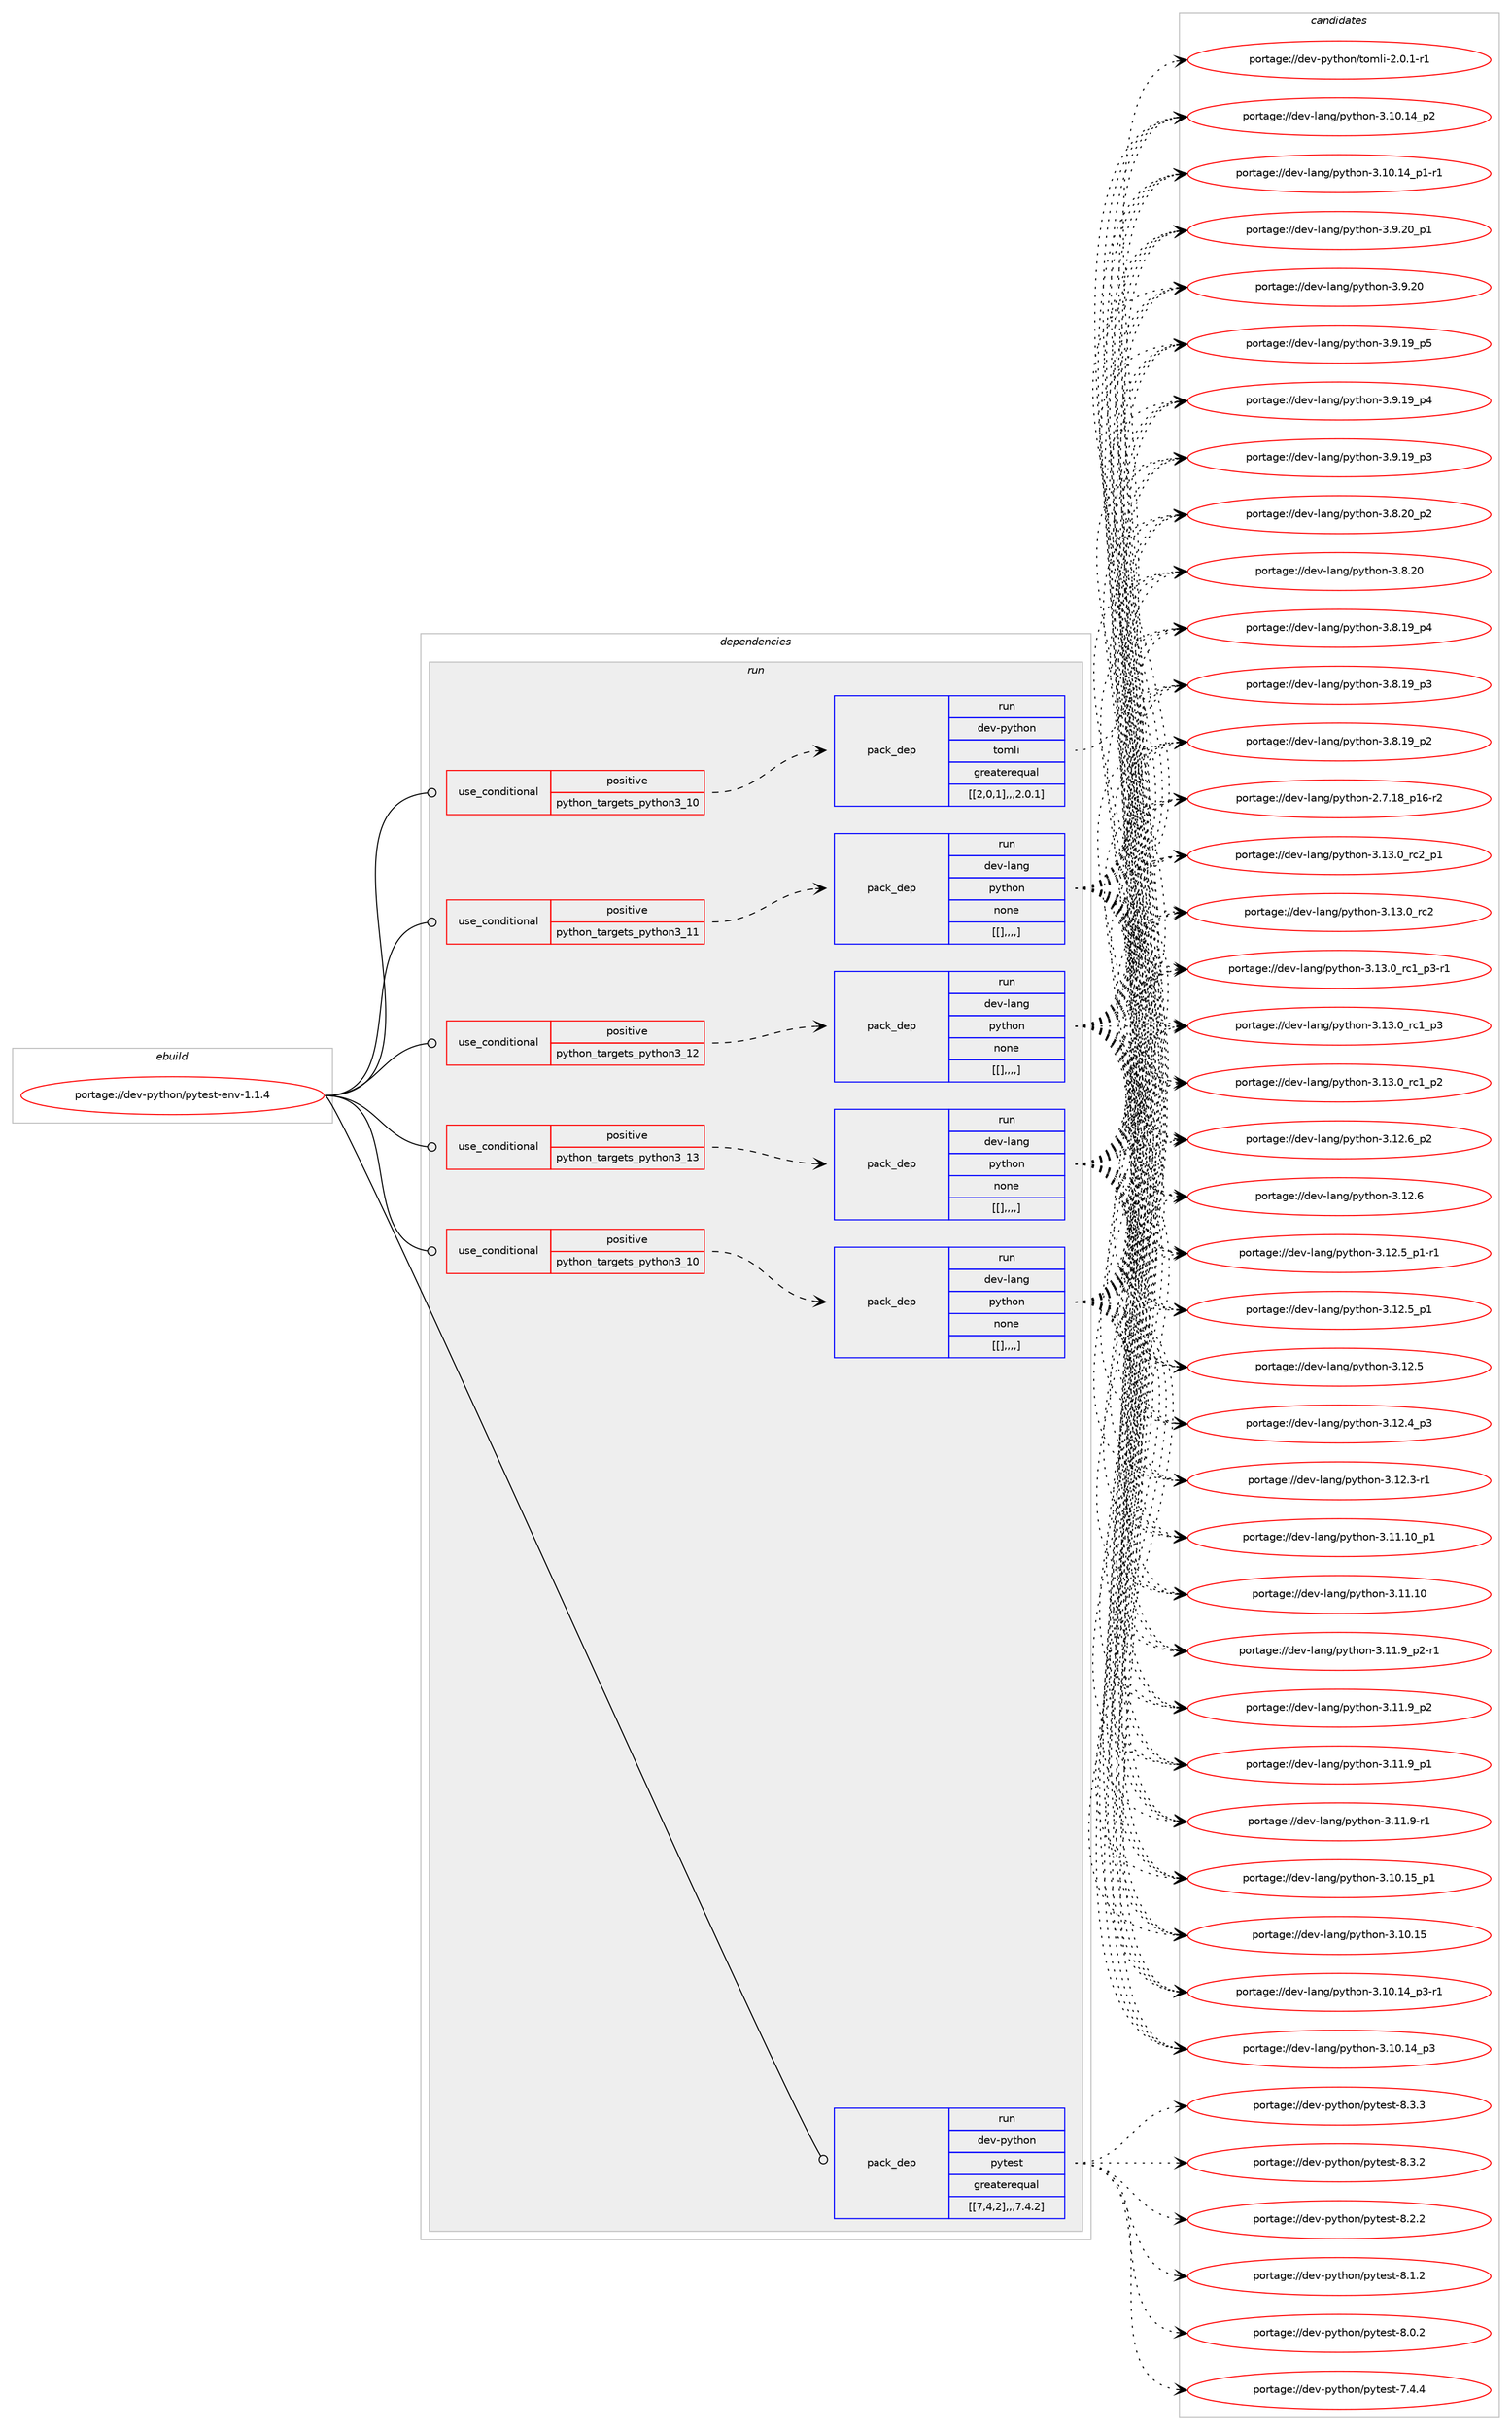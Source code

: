 digraph prolog {

# *************
# Graph options
# *************

newrank=true;
concentrate=true;
compound=true;
graph [rankdir=LR,fontname=Helvetica,fontsize=10,ranksep=1.5];#, ranksep=2.5, nodesep=0.2];
edge  [arrowhead=vee];
node  [fontname=Helvetica,fontsize=10];

# **********
# The ebuild
# **********

subgraph cluster_leftcol {
color=gray;
label=<<i>ebuild</i>>;
id [label="portage://dev-python/pytest-env-1.1.4", color=red, width=4, href="../dev-python/pytest-env-1.1.4.svg"];
}

# ****************
# The dependencies
# ****************

subgraph cluster_midcol {
color=gray;
label=<<i>dependencies</i>>;
subgraph cluster_compile {
fillcolor="#eeeeee";
style=filled;
label=<<i>compile</i>>;
}
subgraph cluster_compileandrun {
fillcolor="#eeeeee";
style=filled;
label=<<i>compile and run</i>>;
}
subgraph cluster_run {
fillcolor="#eeeeee";
style=filled;
label=<<i>run</i>>;
subgraph cond39513 {
dependency162032 [label=<<TABLE BORDER="0" CELLBORDER="1" CELLSPACING="0" CELLPADDING="4"><TR><TD ROWSPAN="3" CELLPADDING="10">use_conditional</TD></TR><TR><TD>positive</TD></TR><TR><TD>python_targets_python3_10</TD></TR></TABLE>>, shape=none, color=red];
subgraph pack121266 {
dependency162033 [label=<<TABLE BORDER="0" CELLBORDER="1" CELLSPACING="0" CELLPADDING="4" WIDTH="220"><TR><TD ROWSPAN="6" CELLPADDING="30">pack_dep</TD></TR><TR><TD WIDTH="110">run</TD></TR><TR><TD>dev-lang</TD></TR><TR><TD>python</TD></TR><TR><TD>none</TD></TR><TR><TD>[[],,,,]</TD></TR></TABLE>>, shape=none, color=blue];
}
dependency162032:e -> dependency162033:w [weight=20,style="dashed",arrowhead="vee"];
}
id:e -> dependency162032:w [weight=20,style="solid",arrowhead="odot"];
subgraph cond39514 {
dependency162034 [label=<<TABLE BORDER="0" CELLBORDER="1" CELLSPACING="0" CELLPADDING="4"><TR><TD ROWSPAN="3" CELLPADDING="10">use_conditional</TD></TR><TR><TD>positive</TD></TR><TR><TD>python_targets_python3_10</TD></TR></TABLE>>, shape=none, color=red];
subgraph pack121267 {
dependency162035 [label=<<TABLE BORDER="0" CELLBORDER="1" CELLSPACING="0" CELLPADDING="4" WIDTH="220"><TR><TD ROWSPAN="6" CELLPADDING="30">pack_dep</TD></TR><TR><TD WIDTH="110">run</TD></TR><TR><TD>dev-python</TD></TR><TR><TD>tomli</TD></TR><TR><TD>greaterequal</TD></TR><TR><TD>[[2,0,1],,,2.0.1]</TD></TR></TABLE>>, shape=none, color=blue];
}
dependency162034:e -> dependency162035:w [weight=20,style="dashed",arrowhead="vee"];
}
id:e -> dependency162034:w [weight=20,style="solid",arrowhead="odot"];
subgraph cond39515 {
dependency162036 [label=<<TABLE BORDER="0" CELLBORDER="1" CELLSPACING="0" CELLPADDING="4"><TR><TD ROWSPAN="3" CELLPADDING="10">use_conditional</TD></TR><TR><TD>positive</TD></TR><TR><TD>python_targets_python3_11</TD></TR></TABLE>>, shape=none, color=red];
subgraph pack121268 {
dependency162037 [label=<<TABLE BORDER="0" CELLBORDER="1" CELLSPACING="0" CELLPADDING="4" WIDTH="220"><TR><TD ROWSPAN="6" CELLPADDING="30">pack_dep</TD></TR><TR><TD WIDTH="110">run</TD></TR><TR><TD>dev-lang</TD></TR><TR><TD>python</TD></TR><TR><TD>none</TD></TR><TR><TD>[[],,,,]</TD></TR></TABLE>>, shape=none, color=blue];
}
dependency162036:e -> dependency162037:w [weight=20,style="dashed",arrowhead="vee"];
}
id:e -> dependency162036:w [weight=20,style="solid",arrowhead="odot"];
subgraph cond39516 {
dependency162038 [label=<<TABLE BORDER="0" CELLBORDER="1" CELLSPACING="0" CELLPADDING="4"><TR><TD ROWSPAN="3" CELLPADDING="10">use_conditional</TD></TR><TR><TD>positive</TD></TR><TR><TD>python_targets_python3_12</TD></TR></TABLE>>, shape=none, color=red];
subgraph pack121269 {
dependency162039 [label=<<TABLE BORDER="0" CELLBORDER="1" CELLSPACING="0" CELLPADDING="4" WIDTH="220"><TR><TD ROWSPAN="6" CELLPADDING="30">pack_dep</TD></TR><TR><TD WIDTH="110">run</TD></TR><TR><TD>dev-lang</TD></TR><TR><TD>python</TD></TR><TR><TD>none</TD></TR><TR><TD>[[],,,,]</TD></TR></TABLE>>, shape=none, color=blue];
}
dependency162038:e -> dependency162039:w [weight=20,style="dashed",arrowhead="vee"];
}
id:e -> dependency162038:w [weight=20,style="solid",arrowhead="odot"];
subgraph cond39517 {
dependency162040 [label=<<TABLE BORDER="0" CELLBORDER="1" CELLSPACING="0" CELLPADDING="4"><TR><TD ROWSPAN="3" CELLPADDING="10">use_conditional</TD></TR><TR><TD>positive</TD></TR><TR><TD>python_targets_python3_13</TD></TR></TABLE>>, shape=none, color=red];
subgraph pack121270 {
dependency162041 [label=<<TABLE BORDER="0" CELLBORDER="1" CELLSPACING="0" CELLPADDING="4" WIDTH="220"><TR><TD ROWSPAN="6" CELLPADDING="30">pack_dep</TD></TR><TR><TD WIDTH="110">run</TD></TR><TR><TD>dev-lang</TD></TR><TR><TD>python</TD></TR><TR><TD>none</TD></TR><TR><TD>[[],,,,]</TD></TR></TABLE>>, shape=none, color=blue];
}
dependency162040:e -> dependency162041:w [weight=20,style="dashed",arrowhead="vee"];
}
id:e -> dependency162040:w [weight=20,style="solid",arrowhead="odot"];
subgraph pack121271 {
dependency162042 [label=<<TABLE BORDER="0" CELLBORDER="1" CELLSPACING="0" CELLPADDING="4" WIDTH="220"><TR><TD ROWSPAN="6" CELLPADDING="30">pack_dep</TD></TR><TR><TD WIDTH="110">run</TD></TR><TR><TD>dev-python</TD></TR><TR><TD>pytest</TD></TR><TR><TD>greaterequal</TD></TR><TR><TD>[[7,4,2],,,7.4.2]</TD></TR></TABLE>>, shape=none, color=blue];
}
id:e -> dependency162042:w [weight=20,style="solid",arrowhead="odot"];
}
}

# **************
# The candidates
# **************

subgraph cluster_choices {
rank=same;
color=gray;
label=<<i>candidates</i>>;

subgraph choice121266 {
color=black;
nodesep=1;
choice100101118451089711010347112121116104111110455146495146489511499509511249 [label="portage://dev-lang/python-3.13.0_rc2_p1", color=red, width=4,href="../dev-lang/python-3.13.0_rc2_p1.svg"];
choice10010111845108971101034711212111610411111045514649514648951149950 [label="portage://dev-lang/python-3.13.0_rc2", color=red, width=4,href="../dev-lang/python-3.13.0_rc2.svg"];
choice1001011184510897110103471121211161041111104551464951464895114994995112514511449 [label="portage://dev-lang/python-3.13.0_rc1_p3-r1", color=red, width=4,href="../dev-lang/python-3.13.0_rc1_p3-r1.svg"];
choice100101118451089711010347112121116104111110455146495146489511499499511251 [label="portage://dev-lang/python-3.13.0_rc1_p3", color=red, width=4,href="../dev-lang/python-3.13.0_rc1_p3.svg"];
choice100101118451089711010347112121116104111110455146495146489511499499511250 [label="portage://dev-lang/python-3.13.0_rc1_p2", color=red, width=4,href="../dev-lang/python-3.13.0_rc1_p2.svg"];
choice100101118451089711010347112121116104111110455146495046549511250 [label="portage://dev-lang/python-3.12.6_p2", color=red, width=4,href="../dev-lang/python-3.12.6_p2.svg"];
choice10010111845108971101034711212111610411111045514649504654 [label="portage://dev-lang/python-3.12.6", color=red, width=4,href="../dev-lang/python-3.12.6.svg"];
choice1001011184510897110103471121211161041111104551464950465395112494511449 [label="portage://dev-lang/python-3.12.5_p1-r1", color=red, width=4,href="../dev-lang/python-3.12.5_p1-r1.svg"];
choice100101118451089711010347112121116104111110455146495046539511249 [label="portage://dev-lang/python-3.12.5_p1", color=red, width=4,href="../dev-lang/python-3.12.5_p1.svg"];
choice10010111845108971101034711212111610411111045514649504653 [label="portage://dev-lang/python-3.12.5", color=red, width=4,href="../dev-lang/python-3.12.5.svg"];
choice100101118451089711010347112121116104111110455146495046529511251 [label="portage://dev-lang/python-3.12.4_p3", color=red, width=4,href="../dev-lang/python-3.12.4_p3.svg"];
choice100101118451089711010347112121116104111110455146495046514511449 [label="portage://dev-lang/python-3.12.3-r1", color=red, width=4,href="../dev-lang/python-3.12.3-r1.svg"];
choice10010111845108971101034711212111610411111045514649494649489511249 [label="portage://dev-lang/python-3.11.10_p1", color=red, width=4,href="../dev-lang/python-3.11.10_p1.svg"];
choice1001011184510897110103471121211161041111104551464949464948 [label="portage://dev-lang/python-3.11.10", color=red, width=4,href="../dev-lang/python-3.11.10.svg"];
choice1001011184510897110103471121211161041111104551464949465795112504511449 [label="portage://dev-lang/python-3.11.9_p2-r1", color=red, width=4,href="../dev-lang/python-3.11.9_p2-r1.svg"];
choice100101118451089711010347112121116104111110455146494946579511250 [label="portage://dev-lang/python-3.11.9_p2", color=red, width=4,href="../dev-lang/python-3.11.9_p2.svg"];
choice100101118451089711010347112121116104111110455146494946579511249 [label="portage://dev-lang/python-3.11.9_p1", color=red, width=4,href="../dev-lang/python-3.11.9_p1.svg"];
choice100101118451089711010347112121116104111110455146494946574511449 [label="portage://dev-lang/python-3.11.9-r1", color=red, width=4,href="../dev-lang/python-3.11.9-r1.svg"];
choice10010111845108971101034711212111610411111045514649484649539511249 [label="portage://dev-lang/python-3.10.15_p1", color=red, width=4,href="../dev-lang/python-3.10.15_p1.svg"];
choice1001011184510897110103471121211161041111104551464948464953 [label="portage://dev-lang/python-3.10.15", color=red, width=4,href="../dev-lang/python-3.10.15.svg"];
choice100101118451089711010347112121116104111110455146494846495295112514511449 [label="portage://dev-lang/python-3.10.14_p3-r1", color=red, width=4,href="../dev-lang/python-3.10.14_p3-r1.svg"];
choice10010111845108971101034711212111610411111045514649484649529511251 [label="portage://dev-lang/python-3.10.14_p3", color=red, width=4,href="../dev-lang/python-3.10.14_p3.svg"];
choice10010111845108971101034711212111610411111045514649484649529511250 [label="portage://dev-lang/python-3.10.14_p2", color=red, width=4,href="../dev-lang/python-3.10.14_p2.svg"];
choice100101118451089711010347112121116104111110455146494846495295112494511449 [label="portage://dev-lang/python-3.10.14_p1-r1", color=red, width=4,href="../dev-lang/python-3.10.14_p1-r1.svg"];
choice100101118451089711010347112121116104111110455146574650489511249 [label="portage://dev-lang/python-3.9.20_p1", color=red, width=4,href="../dev-lang/python-3.9.20_p1.svg"];
choice10010111845108971101034711212111610411111045514657465048 [label="portage://dev-lang/python-3.9.20", color=red, width=4,href="../dev-lang/python-3.9.20.svg"];
choice100101118451089711010347112121116104111110455146574649579511253 [label="portage://dev-lang/python-3.9.19_p5", color=red, width=4,href="../dev-lang/python-3.9.19_p5.svg"];
choice100101118451089711010347112121116104111110455146574649579511252 [label="portage://dev-lang/python-3.9.19_p4", color=red, width=4,href="../dev-lang/python-3.9.19_p4.svg"];
choice100101118451089711010347112121116104111110455146574649579511251 [label="portage://dev-lang/python-3.9.19_p3", color=red, width=4,href="../dev-lang/python-3.9.19_p3.svg"];
choice100101118451089711010347112121116104111110455146564650489511250 [label="portage://dev-lang/python-3.8.20_p2", color=red, width=4,href="../dev-lang/python-3.8.20_p2.svg"];
choice10010111845108971101034711212111610411111045514656465048 [label="portage://dev-lang/python-3.8.20", color=red, width=4,href="../dev-lang/python-3.8.20.svg"];
choice100101118451089711010347112121116104111110455146564649579511252 [label="portage://dev-lang/python-3.8.19_p4", color=red, width=4,href="../dev-lang/python-3.8.19_p4.svg"];
choice100101118451089711010347112121116104111110455146564649579511251 [label="portage://dev-lang/python-3.8.19_p3", color=red, width=4,href="../dev-lang/python-3.8.19_p3.svg"];
choice100101118451089711010347112121116104111110455146564649579511250 [label="portage://dev-lang/python-3.8.19_p2", color=red, width=4,href="../dev-lang/python-3.8.19_p2.svg"];
choice100101118451089711010347112121116104111110455046554649569511249544511450 [label="portage://dev-lang/python-2.7.18_p16-r2", color=red, width=4,href="../dev-lang/python-2.7.18_p16-r2.svg"];
dependency162033:e -> choice100101118451089711010347112121116104111110455146495146489511499509511249:w [style=dotted,weight="100"];
dependency162033:e -> choice10010111845108971101034711212111610411111045514649514648951149950:w [style=dotted,weight="100"];
dependency162033:e -> choice1001011184510897110103471121211161041111104551464951464895114994995112514511449:w [style=dotted,weight="100"];
dependency162033:e -> choice100101118451089711010347112121116104111110455146495146489511499499511251:w [style=dotted,weight="100"];
dependency162033:e -> choice100101118451089711010347112121116104111110455146495146489511499499511250:w [style=dotted,weight="100"];
dependency162033:e -> choice100101118451089711010347112121116104111110455146495046549511250:w [style=dotted,weight="100"];
dependency162033:e -> choice10010111845108971101034711212111610411111045514649504654:w [style=dotted,weight="100"];
dependency162033:e -> choice1001011184510897110103471121211161041111104551464950465395112494511449:w [style=dotted,weight="100"];
dependency162033:e -> choice100101118451089711010347112121116104111110455146495046539511249:w [style=dotted,weight="100"];
dependency162033:e -> choice10010111845108971101034711212111610411111045514649504653:w [style=dotted,weight="100"];
dependency162033:e -> choice100101118451089711010347112121116104111110455146495046529511251:w [style=dotted,weight="100"];
dependency162033:e -> choice100101118451089711010347112121116104111110455146495046514511449:w [style=dotted,weight="100"];
dependency162033:e -> choice10010111845108971101034711212111610411111045514649494649489511249:w [style=dotted,weight="100"];
dependency162033:e -> choice1001011184510897110103471121211161041111104551464949464948:w [style=dotted,weight="100"];
dependency162033:e -> choice1001011184510897110103471121211161041111104551464949465795112504511449:w [style=dotted,weight="100"];
dependency162033:e -> choice100101118451089711010347112121116104111110455146494946579511250:w [style=dotted,weight="100"];
dependency162033:e -> choice100101118451089711010347112121116104111110455146494946579511249:w [style=dotted,weight="100"];
dependency162033:e -> choice100101118451089711010347112121116104111110455146494946574511449:w [style=dotted,weight="100"];
dependency162033:e -> choice10010111845108971101034711212111610411111045514649484649539511249:w [style=dotted,weight="100"];
dependency162033:e -> choice1001011184510897110103471121211161041111104551464948464953:w [style=dotted,weight="100"];
dependency162033:e -> choice100101118451089711010347112121116104111110455146494846495295112514511449:w [style=dotted,weight="100"];
dependency162033:e -> choice10010111845108971101034711212111610411111045514649484649529511251:w [style=dotted,weight="100"];
dependency162033:e -> choice10010111845108971101034711212111610411111045514649484649529511250:w [style=dotted,weight="100"];
dependency162033:e -> choice100101118451089711010347112121116104111110455146494846495295112494511449:w [style=dotted,weight="100"];
dependency162033:e -> choice100101118451089711010347112121116104111110455146574650489511249:w [style=dotted,weight="100"];
dependency162033:e -> choice10010111845108971101034711212111610411111045514657465048:w [style=dotted,weight="100"];
dependency162033:e -> choice100101118451089711010347112121116104111110455146574649579511253:w [style=dotted,weight="100"];
dependency162033:e -> choice100101118451089711010347112121116104111110455146574649579511252:w [style=dotted,weight="100"];
dependency162033:e -> choice100101118451089711010347112121116104111110455146574649579511251:w [style=dotted,weight="100"];
dependency162033:e -> choice100101118451089711010347112121116104111110455146564650489511250:w [style=dotted,weight="100"];
dependency162033:e -> choice10010111845108971101034711212111610411111045514656465048:w [style=dotted,weight="100"];
dependency162033:e -> choice100101118451089711010347112121116104111110455146564649579511252:w [style=dotted,weight="100"];
dependency162033:e -> choice100101118451089711010347112121116104111110455146564649579511251:w [style=dotted,weight="100"];
dependency162033:e -> choice100101118451089711010347112121116104111110455146564649579511250:w [style=dotted,weight="100"];
dependency162033:e -> choice100101118451089711010347112121116104111110455046554649569511249544511450:w [style=dotted,weight="100"];
}
subgraph choice121267 {
color=black;
nodesep=1;
choice10010111845112121116104111110471161111091081054550464846494511449 [label="portage://dev-python/tomli-2.0.1-r1", color=red, width=4,href="../dev-python/tomli-2.0.1-r1.svg"];
dependency162035:e -> choice10010111845112121116104111110471161111091081054550464846494511449:w [style=dotted,weight="100"];
}
subgraph choice121268 {
color=black;
nodesep=1;
choice100101118451089711010347112121116104111110455146495146489511499509511249 [label="portage://dev-lang/python-3.13.0_rc2_p1", color=red, width=4,href="../dev-lang/python-3.13.0_rc2_p1.svg"];
choice10010111845108971101034711212111610411111045514649514648951149950 [label="portage://dev-lang/python-3.13.0_rc2", color=red, width=4,href="../dev-lang/python-3.13.0_rc2.svg"];
choice1001011184510897110103471121211161041111104551464951464895114994995112514511449 [label="portage://dev-lang/python-3.13.0_rc1_p3-r1", color=red, width=4,href="../dev-lang/python-3.13.0_rc1_p3-r1.svg"];
choice100101118451089711010347112121116104111110455146495146489511499499511251 [label="portage://dev-lang/python-3.13.0_rc1_p3", color=red, width=4,href="../dev-lang/python-3.13.0_rc1_p3.svg"];
choice100101118451089711010347112121116104111110455146495146489511499499511250 [label="portage://dev-lang/python-3.13.0_rc1_p2", color=red, width=4,href="../dev-lang/python-3.13.0_rc1_p2.svg"];
choice100101118451089711010347112121116104111110455146495046549511250 [label="portage://dev-lang/python-3.12.6_p2", color=red, width=4,href="../dev-lang/python-3.12.6_p2.svg"];
choice10010111845108971101034711212111610411111045514649504654 [label="portage://dev-lang/python-3.12.6", color=red, width=4,href="../dev-lang/python-3.12.6.svg"];
choice1001011184510897110103471121211161041111104551464950465395112494511449 [label="portage://dev-lang/python-3.12.5_p1-r1", color=red, width=4,href="../dev-lang/python-3.12.5_p1-r1.svg"];
choice100101118451089711010347112121116104111110455146495046539511249 [label="portage://dev-lang/python-3.12.5_p1", color=red, width=4,href="../dev-lang/python-3.12.5_p1.svg"];
choice10010111845108971101034711212111610411111045514649504653 [label="portage://dev-lang/python-3.12.5", color=red, width=4,href="../dev-lang/python-3.12.5.svg"];
choice100101118451089711010347112121116104111110455146495046529511251 [label="portage://dev-lang/python-3.12.4_p3", color=red, width=4,href="../dev-lang/python-3.12.4_p3.svg"];
choice100101118451089711010347112121116104111110455146495046514511449 [label="portage://dev-lang/python-3.12.3-r1", color=red, width=4,href="../dev-lang/python-3.12.3-r1.svg"];
choice10010111845108971101034711212111610411111045514649494649489511249 [label="portage://dev-lang/python-3.11.10_p1", color=red, width=4,href="../dev-lang/python-3.11.10_p1.svg"];
choice1001011184510897110103471121211161041111104551464949464948 [label="portage://dev-lang/python-3.11.10", color=red, width=4,href="../dev-lang/python-3.11.10.svg"];
choice1001011184510897110103471121211161041111104551464949465795112504511449 [label="portage://dev-lang/python-3.11.9_p2-r1", color=red, width=4,href="../dev-lang/python-3.11.9_p2-r1.svg"];
choice100101118451089711010347112121116104111110455146494946579511250 [label="portage://dev-lang/python-3.11.9_p2", color=red, width=4,href="../dev-lang/python-3.11.9_p2.svg"];
choice100101118451089711010347112121116104111110455146494946579511249 [label="portage://dev-lang/python-3.11.9_p1", color=red, width=4,href="../dev-lang/python-3.11.9_p1.svg"];
choice100101118451089711010347112121116104111110455146494946574511449 [label="portage://dev-lang/python-3.11.9-r1", color=red, width=4,href="../dev-lang/python-3.11.9-r1.svg"];
choice10010111845108971101034711212111610411111045514649484649539511249 [label="portage://dev-lang/python-3.10.15_p1", color=red, width=4,href="../dev-lang/python-3.10.15_p1.svg"];
choice1001011184510897110103471121211161041111104551464948464953 [label="portage://dev-lang/python-3.10.15", color=red, width=4,href="../dev-lang/python-3.10.15.svg"];
choice100101118451089711010347112121116104111110455146494846495295112514511449 [label="portage://dev-lang/python-3.10.14_p3-r1", color=red, width=4,href="../dev-lang/python-3.10.14_p3-r1.svg"];
choice10010111845108971101034711212111610411111045514649484649529511251 [label="portage://dev-lang/python-3.10.14_p3", color=red, width=4,href="../dev-lang/python-3.10.14_p3.svg"];
choice10010111845108971101034711212111610411111045514649484649529511250 [label="portage://dev-lang/python-3.10.14_p2", color=red, width=4,href="../dev-lang/python-3.10.14_p2.svg"];
choice100101118451089711010347112121116104111110455146494846495295112494511449 [label="portage://dev-lang/python-3.10.14_p1-r1", color=red, width=4,href="../dev-lang/python-3.10.14_p1-r1.svg"];
choice100101118451089711010347112121116104111110455146574650489511249 [label="portage://dev-lang/python-3.9.20_p1", color=red, width=4,href="../dev-lang/python-3.9.20_p1.svg"];
choice10010111845108971101034711212111610411111045514657465048 [label="portage://dev-lang/python-3.9.20", color=red, width=4,href="../dev-lang/python-3.9.20.svg"];
choice100101118451089711010347112121116104111110455146574649579511253 [label="portage://dev-lang/python-3.9.19_p5", color=red, width=4,href="../dev-lang/python-3.9.19_p5.svg"];
choice100101118451089711010347112121116104111110455146574649579511252 [label="portage://dev-lang/python-3.9.19_p4", color=red, width=4,href="../dev-lang/python-3.9.19_p4.svg"];
choice100101118451089711010347112121116104111110455146574649579511251 [label="portage://dev-lang/python-3.9.19_p3", color=red, width=4,href="../dev-lang/python-3.9.19_p3.svg"];
choice100101118451089711010347112121116104111110455146564650489511250 [label="portage://dev-lang/python-3.8.20_p2", color=red, width=4,href="../dev-lang/python-3.8.20_p2.svg"];
choice10010111845108971101034711212111610411111045514656465048 [label="portage://dev-lang/python-3.8.20", color=red, width=4,href="../dev-lang/python-3.8.20.svg"];
choice100101118451089711010347112121116104111110455146564649579511252 [label="portage://dev-lang/python-3.8.19_p4", color=red, width=4,href="../dev-lang/python-3.8.19_p4.svg"];
choice100101118451089711010347112121116104111110455146564649579511251 [label="portage://dev-lang/python-3.8.19_p3", color=red, width=4,href="../dev-lang/python-3.8.19_p3.svg"];
choice100101118451089711010347112121116104111110455146564649579511250 [label="portage://dev-lang/python-3.8.19_p2", color=red, width=4,href="../dev-lang/python-3.8.19_p2.svg"];
choice100101118451089711010347112121116104111110455046554649569511249544511450 [label="portage://dev-lang/python-2.7.18_p16-r2", color=red, width=4,href="../dev-lang/python-2.7.18_p16-r2.svg"];
dependency162037:e -> choice100101118451089711010347112121116104111110455146495146489511499509511249:w [style=dotted,weight="100"];
dependency162037:e -> choice10010111845108971101034711212111610411111045514649514648951149950:w [style=dotted,weight="100"];
dependency162037:e -> choice1001011184510897110103471121211161041111104551464951464895114994995112514511449:w [style=dotted,weight="100"];
dependency162037:e -> choice100101118451089711010347112121116104111110455146495146489511499499511251:w [style=dotted,weight="100"];
dependency162037:e -> choice100101118451089711010347112121116104111110455146495146489511499499511250:w [style=dotted,weight="100"];
dependency162037:e -> choice100101118451089711010347112121116104111110455146495046549511250:w [style=dotted,weight="100"];
dependency162037:e -> choice10010111845108971101034711212111610411111045514649504654:w [style=dotted,weight="100"];
dependency162037:e -> choice1001011184510897110103471121211161041111104551464950465395112494511449:w [style=dotted,weight="100"];
dependency162037:e -> choice100101118451089711010347112121116104111110455146495046539511249:w [style=dotted,weight="100"];
dependency162037:e -> choice10010111845108971101034711212111610411111045514649504653:w [style=dotted,weight="100"];
dependency162037:e -> choice100101118451089711010347112121116104111110455146495046529511251:w [style=dotted,weight="100"];
dependency162037:e -> choice100101118451089711010347112121116104111110455146495046514511449:w [style=dotted,weight="100"];
dependency162037:e -> choice10010111845108971101034711212111610411111045514649494649489511249:w [style=dotted,weight="100"];
dependency162037:e -> choice1001011184510897110103471121211161041111104551464949464948:w [style=dotted,weight="100"];
dependency162037:e -> choice1001011184510897110103471121211161041111104551464949465795112504511449:w [style=dotted,weight="100"];
dependency162037:e -> choice100101118451089711010347112121116104111110455146494946579511250:w [style=dotted,weight="100"];
dependency162037:e -> choice100101118451089711010347112121116104111110455146494946579511249:w [style=dotted,weight="100"];
dependency162037:e -> choice100101118451089711010347112121116104111110455146494946574511449:w [style=dotted,weight="100"];
dependency162037:e -> choice10010111845108971101034711212111610411111045514649484649539511249:w [style=dotted,weight="100"];
dependency162037:e -> choice1001011184510897110103471121211161041111104551464948464953:w [style=dotted,weight="100"];
dependency162037:e -> choice100101118451089711010347112121116104111110455146494846495295112514511449:w [style=dotted,weight="100"];
dependency162037:e -> choice10010111845108971101034711212111610411111045514649484649529511251:w [style=dotted,weight="100"];
dependency162037:e -> choice10010111845108971101034711212111610411111045514649484649529511250:w [style=dotted,weight="100"];
dependency162037:e -> choice100101118451089711010347112121116104111110455146494846495295112494511449:w [style=dotted,weight="100"];
dependency162037:e -> choice100101118451089711010347112121116104111110455146574650489511249:w [style=dotted,weight="100"];
dependency162037:e -> choice10010111845108971101034711212111610411111045514657465048:w [style=dotted,weight="100"];
dependency162037:e -> choice100101118451089711010347112121116104111110455146574649579511253:w [style=dotted,weight="100"];
dependency162037:e -> choice100101118451089711010347112121116104111110455146574649579511252:w [style=dotted,weight="100"];
dependency162037:e -> choice100101118451089711010347112121116104111110455146574649579511251:w [style=dotted,weight="100"];
dependency162037:e -> choice100101118451089711010347112121116104111110455146564650489511250:w [style=dotted,weight="100"];
dependency162037:e -> choice10010111845108971101034711212111610411111045514656465048:w [style=dotted,weight="100"];
dependency162037:e -> choice100101118451089711010347112121116104111110455146564649579511252:w [style=dotted,weight="100"];
dependency162037:e -> choice100101118451089711010347112121116104111110455146564649579511251:w [style=dotted,weight="100"];
dependency162037:e -> choice100101118451089711010347112121116104111110455146564649579511250:w [style=dotted,weight="100"];
dependency162037:e -> choice100101118451089711010347112121116104111110455046554649569511249544511450:w [style=dotted,weight="100"];
}
subgraph choice121269 {
color=black;
nodesep=1;
choice100101118451089711010347112121116104111110455146495146489511499509511249 [label="portage://dev-lang/python-3.13.0_rc2_p1", color=red, width=4,href="../dev-lang/python-3.13.0_rc2_p1.svg"];
choice10010111845108971101034711212111610411111045514649514648951149950 [label="portage://dev-lang/python-3.13.0_rc2", color=red, width=4,href="../dev-lang/python-3.13.0_rc2.svg"];
choice1001011184510897110103471121211161041111104551464951464895114994995112514511449 [label="portage://dev-lang/python-3.13.0_rc1_p3-r1", color=red, width=4,href="../dev-lang/python-3.13.0_rc1_p3-r1.svg"];
choice100101118451089711010347112121116104111110455146495146489511499499511251 [label="portage://dev-lang/python-3.13.0_rc1_p3", color=red, width=4,href="../dev-lang/python-3.13.0_rc1_p3.svg"];
choice100101118451089711010347112121116104111110455146495146489511499499511250 [label="portage://dev-lang/python-3.13.0_rc1_p2", color=red, width=4,href="../dev-lang/python-3.13.0_rc1_p2.svg"];
choice100101118451089711010347112121116104111110455146495046549511250 [label="portage://dev-lang/python-3.12.6_p2", color=red, width=4,href="../dev-lang/python-3.12.6_p2.svg"];
choice10010111845108971101034711212111610411111045514649504654 [label="portage://dev-lang/python-3.12.6", color=red, width=4,href="../dev-lang/python-3.12.6.svg"];
choice1001011184510897110103471121211161041111104551464950465395112494511449 [label="portage://dev-lang/python-3.12.5_p1-r1", color=red, width=4,href="../dev-lang/python-3.12.5_p1-r1.svg"];
choice100101118451089711010347112121116104111110455146495046539511249 [label="portage://dev-lang/python-3.12.5_p1", color=red, width=4,href="../dev-lang/python-3.12.5_p1.svg"];
choice10010111845108971101034711212111610411111045514649504653 [label="portage://dev-lang/python-3.12.5", color=red, width=4,href="../dev-lang/python-3.12.5.svg"];
choice100101118451089711010347112121116104111110455146495046529511251 [label="portage://dev-lang/python-3.12.4_p3", color=red, width=4,href="../dev-lang/python-3.12.4_p3.svg"];
choice100101118451089711010347112121116104111110455146495046514511449 [label="portage://dev-lang/python-3.12.3-r1", color=red, width=4,href="../dev-lang/python-3.12.3-r1.svg"];
choice10010111845108971101034711212111610411111045514649494649489511249 [label="portage://dev-lang/python-3.11.10_p1", color=red, width=4,href="../dev-lang/python-3.11.10_p1.svg"];
choice1001011184510897110103471121211161041111104551464949464948 [label="portage://dev-lang/python-3.11.10", color=red, width=4,href="../dev-lang/python-3.11.10.svg"];
choice1001011184510897110103471121211161041111104551464949465795112504511449 [label="portage://dev-lang/python-3.11.9_p2-r1", color=red, width=4,href="../dev-lang/python-3.11.9_p2-r1.svg"];
choice100101118451089711010347112121116104111110455146494946579511250 [label="portage://dev-lang/python-3.11.9_p2", color=red, width=4,href="../dev-lang/python-3.11.9_p2.svg"];
choice100101118451089711010347112121116104111110455146494946579511249 [label="portage://dev-lang/python-3.11.9_p1", color=red, width=4,href="../dev-lang/python-3.11.9_p1.svg"];
choice100101118451089711010347112121116104111110455146494946574511449 [label="portage://dev-lang/python-3.11.9-r1", color=red, width=4,href="../dev-lang/python-3.11.9-r1.svg"];
choice10010111845108971101034711212111610411111045514649484649539511249 [label="portage://dev-lang/python-3.10.15_p1", color=red, width=4,href="../dev-lang/python-3.10.15_p1.svg"];
choice1001011184510897110103471121211161041111104551464948464953 [label="portage://dev-lang/python-3.10.15", color=red, width=4,href="../dev-lang/python-3.10.15.svg"];
choice100101118451089711010347112121116104111110455146494846495295112514511449 [label="portage://dev-lang/python-3.10.14_p3-r1", color=red, width=4,href="../dev-lang/python-3.10.14_p3-r1.svg"];
choice10010111845108971101034711212111610411111045514649484649529511251 [label="portage://dev-lang/python-3.10.14_p3", color=red, width=4,href="../dev-lang/python-3.10.14_p3.svg"];
choice10010111845108971101034711212111610411111045514649484649529511250 [label="portage://dev-lang/python-3.10.14_p2", color=red, width=4,href="../dev-lang/python-3.10.14_p2.svg"];
choice100101118451089711010347112121116104111110455146494846495295112494511449 [label="portage://dev-lang/python-3.10.14_p1-r1", color=red, width=4,href="../dev-lang/python-3.10.14_p1-r1.svg"];
choice100101118451089711010347112121116104111110455146574650489511249 [label="portage://dev-lang/python-3.9.20_p1", color=red, width=4,href="../dev-lang/python-3.9.20_p1.svg"];
choice10010111845108971101034711212111610411111045514657465048 [label="portage://dev-lang/python-3.9.20", color=red, width=4,href="../dev-lang/python-3.9.20.svg"];
choice100101118451089711010347112121116104111110455146574649579511253 [label="portage://dev-lang/python-3.9.19_p5", color=red, width=4,href="../dev-lang/python-3.9.19_p5.svg"];
choice100101118451089711010347112121116104111110455146574649579511252 [label="portage://dev-lang/python-3.9.19_p4", color=red, width=4,href="../dev-lang/python-3.9.19_p4.svg"];
choice100101118451089711010347112121116104111110455146574649579511251 [label="portage://dev-lang/python-3.9.19_p3", color=red, width=4,href="../dev-lang/python-3.9.19_p3.svg"];
choice100101118451089711010347112121116104111110455146564650489511250 [label="portage://dev-lang/python-3.8.20_p2", color=red, width=4,href="../dev-lang/python-3.8.20_p2.svg"];
choice10010111845108971101034711212111610411111045514656465048 [label="portage://dev-lang/python-3.8.20", color=red, width=4,href="../dev-lang/python-3.8.20.svg"];
choice100101118451089711010347112121116104111110455146564649579511252 [label="portage://dev-lang/python-3.8.19_p4", color=red, width=4,href="../dev-lang/python-3.8.19_p4.svg"];
choice100101118451089711010347112121116104111110455146564649579511251 [label="portage://dev-lang/python-3.8.19_p3", color=red, width=4,href="../dev-lang/python-3.8.19_p3.svg"];
choice100101118451089711010347112121116104111110455146564649579511250 [label="portage://dev-lang/python-3.8.19_p2", color=red, width=4,href="../dev-lang/python-3.8.19_p2.svg"];
choice100101118451089711010347112121116104111110455046554649569511249544511450 [label="portage://dev-lang/python-2.7.18_p16-r2", color=red, width=4,href="../dev-lang/python-2.7.18_p16-r2.svg"];
dependency162039:e -> choice100101118451089711010347112121116104111110455146495146489511499509511249:w [style=dotted,weight="100"];
dependency162039:e -> choice10010111845108971101034711212111610411111045514649514648951149950:w [style=dotted,weight="100"];
dependency162039:e -> choice1001011184510897110103471121211161041111104551464951464895114994995112514511449:w [style=dotted,weight="100"];
dependency162039:e -> choice100101118451089711010347112121116104111110455146495146489511499499511251:w [style=dotted,weight="100"];
dependency162039:e -> choice100101118451089711010347112121116104111110455146495146489511499499511250:w [style=dotted,weight="100"];
dependency162039:e -> choice100101118451089711010347112121116104111110455146495046549511250:w [style=dotted,weight="100"];
dependency162039:e -> choice10010111845108971101034711212111610411111045514649504654:w [style=dotted,weight="100"];
dependency162039:e -> choice1001011184510897110103471121211161041111104551464950465395112494511449:w [style=dotted,weight="100"];
dependency162039:e -> choice100101118451089711010347112121116104111110455146495046539511249:w [style=dotted,weight="100"];
dependency162039:e -> choice10010111845108971101034711212111610411111045514649504653:w [style=dotted,weight="100"];
dependency162039:e -> choice100101118451089711010347112121116104111110455146495046529511251:w [style=dotted,weight="100"];
dependency162039:e -> choice100101118451089711010347112121116104111110455146495046514511449:w [style=dotted,weight="100"];
dependency162039:e -> choice10010111845108971101034711212111610411111045514649494649489511249:w [style=dotted,weight="100"];
dependency162039:e -> choice1001011184510897110103471121211161041111104551464949464948:w [style=dotted,weight="100"];
dependency162039:e -> choice1001011184510897110103471121211161041111104551464949465795112504511449:w [style=dotted,weight="100"];
dependency162039:e -> choice100101118451089711010347112121116104111110455146494946579511250:w [style=dotted,weight="100"];
dependency162039:e -> choice100101118451089711010347112121116104111110455146494946579511249:w [style=dotted,weight="100"];
dependency162039:e -> choice100101118451089711010347112121116104111110455146494946574511449:w [style=dotted,weight="100"];
dependency162039:e -> choice10010111845108971101034711212111610411111045514649484649539511249:w [style=dotted,weight="100"];
dependency162039:e -> choice1001011184510897110103471121211161041111104551464948464953:w [style=dotted,weight="100"];
dependency162039:e -> choice100101118451089711010347112121116104111110455146494846495295112514511449:w [style=dotted,weight="100"];
dependency162039:e -> choice10010111845108971101034711212111610411111045514649484649529511251:w [style=dotted,weight="100"];
dependency162039:e -> choice10010111845108971101034711212111610411111045514649484649529511250:w [style=dotted,weight="100"];
dependency162039:e -> choice100101118451089711010347112121116104111110455146494846495295112494511449:w [style=dotted,weight="100"];
dependency162039:e -> choice100101118451089711010347112121116104111110455146574650489511249:w [style=dotted,weight="100"];
dependency162039:e -> choice10010111845108971101034711212111610411111045514657465048:w [style=dotted,weight="100"];
dependency162039:e -> choice100101118451089711010347112121116104111110455146574649579511253:w [style=dotted,weight="100"];
dependency162039:e -> choice100101118451089711010347112121116104111110455146574649579511252:w [style=dotted,weight="100"];
dependency162039:e -> choice100101118451089711010347112121116104111110455146574649579511251:w [style=dotted,weight="100"];
dependency162039:e -> choice100101118451089711010347112121116104111110455146564650489511250:w [style=dotted,weight="100"];
dependency162039:e -> choice10010111845108971101034711212111610411111045514656465048:w [style=dotted,weight="100"];
dependency162039:e -> choice100101118451089711010347112121116104111110455146564649579511252:w [style=dotted,weight="100"];
dependency162039:e -> choice100101118451089711010347112121116104111110455146564649579511251:w [style=dotted,weight="100"];
dependency162039:e -> choice100101118451089711010347112121116104111110455146564649579511250:w [style=dotted,weight="100"];
dependency162039:e -> choice100101118451089711010347112121116104111110455046554649569511249544511450:w [style=dotted,weight="100"];
}
subgraph choice121270 {
color=black;
nodesep=1;
choice100101118451089711010347112121116104111110455146495146489511499509511249 [label="portage://dev-lang/python-3.13.0_rc2_p1", color=red, width=4,href="../dev-lang/python-3.13.0_rc2_p1.svg"];
choice10010111845108971101034711212111610411111045514649514648951149950 [label="portage://dev-lang/python-3.13.0_rc2", color=red, width=4,href="../dev-lang/python-3.13.0_rc2.svg"];
choice1001011184510897110103471121211161041111104551464951464895114994995112514511449 [label="portage://dev-lang/python-3.13.0_rc1_p3-r1", color=red, width=4,href="../dev-lang/python-3.13.0_rc1_p3-r1.svg"];
choice100101118451089711010347112121116104111110455146495146489511499499511251 [label="portage://dev-lang/python-3.13.0_rc1_p3", color=red, width=4,href="../dev-lang/python-3.13.0_rc1_p3.svg"];
choice100101118451089711010347112121116104111110455146495146489511499499511250 [label="portage://dev-lang/python-3.13.0_rc1_p2", color=red, width=4,href="../dev-lang/python-3.13.0_rc1_p2.svg"];
choice100101118451089711010347112121116104111110455146495046549511250 [label="portage://dev-lang/python-3.12.6_p2", color=red, width=4,href="../dev-lang/python-3.12.6_p2.svg"];
choice10010111845108971101034711212111610411111045514649504654 [label="portage://dev-lang/python-3.12.6", color=red, width=4,href="../dev-lang/python-3.12.6.svg"];
choice1001011184510897110103471121211161041111104551464950465395112494511449 [label="portage://dev-lang/python-3.12.5_p1-r1", color=red, width=4,href="../dev-lang/python-3.12.5_p1-r1.svg"];
choice100101118451089711010347112121116104111110455146495046539511249 [label="portage://dev-lang/python-3.12.5_p1", color=red, width=4,href="../dev-lang/python-3.12.5_p1.svg"];
choice10010111845108971101034711212111610411111045514649504653 [label="portage://dev-lang/python-3.12.5", color=red, width=4,href="../dev-lang/python-3.12.5.svg"];
choice100101118451089711010347112121116104111110455146495046529511251 [label="portage://dev-lang/python-3.12.4_p3", color=red, width=4,href="../dev-lang/python-3.12.4_p3.svg"];
choice100101118451089711010347112121116104111110455146495046514511449 [label="portage://dev-lang/python-3.12.3-r1", color=red, width=4,href="../dev-lang/python-3.12.3-r1.svg"];
choice10010111845108971101034711212111610411111045514649494649489511249 [label="portage://dev-lang/python-3.11.10_p1", color=red, width=4,href="../dev-lang/python-3.11.10_p1.svg"];
choice1001011184510897110103471121211161041111104551464949464948 [label="portage://dev-lang/python-3.11.10", color=red, width=4,href="../dev-lang/python-3.11.10.svg"];
choice1001011184510897110103471121211161041111104551464949465795112504511449 [label="portage://dev-lang/python-3.11.9_p2-r1", color=red, width=4,href="../dev-lang/python-3.11.9_p2-r1.svg"];
choice100101118451089711010347112121116104111110455146494946579511250 [label="portage://dev-lang/python-3.11.9_p2", color=red, width=4,href="../dev-lang/python-3.11.9_p2.svg"];
choice100101118451089711010347112121116104111110455146494946579511249 [label="portage://dev-lang/python-3.11.9_p1", color=red, width=4,href="../dev-lang/python-3.11.9_p1.svg"];
choice100101118451089711010347112121116104111110455146494946574511449 [label="portage://dev-lang/python-3.11.9-r1", color=red, width=4,href="../dev-lang/python-3.11.9-r1.svg"];
choice10010111845108971101034711212111610411111045514649484649539511249 [label="portage://dev-lang/python-3.10.15_p1", color=red, width=4,href="../dev-lang/python-3.10.15_p1.svg"];
choice1001011184510897110103471121211161041111104551464948464953 [label="portage://dev-lang/python-3.10.15", color=red, width=4,href="../dev-lang/python-3.10.15.svg"];
choice100101118451089711010347112121116104111110455146494846495295112514511449 [label="portage://dev-lang/python-3.10.14_p3-r1", color=red, width=4,href="../dev-lang/python-3.10.14_p3-r1.svg"];
choice10010111845108971101034711212111610411111045514649484649529511251 [label="portage://dev-lang/python-3.10.14_p3", color=red, width=4,href="../dev-lang/python-3.10.14_p3.svg"];
choice10010111845108971101034711212111610411111045514649484649529511250 [label="portage://dev-lang/python-3.10.14_p2", color=red, width=4,href="../dev-lang/python-3.10.14_p2.svg"];
choice100101118451089711010347112121116104111110455146494846495295112494511449 [label="portage://dev-lang/python-3.10.14_p1-r1", color=red, width=4,href="../dev-lang/python-3.10.14_p1-r1.svg"];
choice100101118451089711010347112121116104111110455146574650489511249 [label="portage://dev-lang/python-3.9.20_p1", color=red, width=4,href="../dev-lang/python-3.9.20_p1.svg"];
choice10010111845108971101034711212111610411111045514657465048 [label="portage://dev-lang/python-3.9.20", color=red, width=4,href="../dev-lang/python-3.9.20.svg"];
choice100101118451089711010347112121116104111110455146574649579511253 [label="portage://dev-lang/python-3.9.19_p5", color=red, width=4,href="../dev-lang/python-3.9.19_p5.svg"];
choice100101118451089711010347112121116104111110455146574649579511252 [label="portage://dev-lang/python-3.9.19_p4", color=red, width=4,href="../dev-lang/python-3.9.19_p4.svg"];
choice100101118451089711010347112121116104111110455146574649579511251 [label="portage://dev-lang/python-3.9.19_p3", color=red, width=4,href="../dev-lang/python-3.9.19_p3.svg"];
choice100101118451089711010347112121116104111110455146564650489511250 [label="portage://dev-lang/python-3.8.20_p2", color=red, width=4,href="../dev-lang/python-3.8.20_p2.svg"];
choice10010111845108971101034711212111610411111045514656465048 [label="portage://dev-lang/python-3.8.20", color=red, width=4,href="../dev-lang/python-3.8.20.svg"];
choice100101118451089711010347112121116104111110455146564649579511252 [label="portage://dev-lang/python-3.8.19_p4", color=red, width=4,href="../dev-lang/python-3.8.19_p4.svg"];
choice100101118451089711010347112121116104111110455146564649579511251 [label="portage://dev-lang/python-3.8.19_p3", color=red, width=4,href="../dev-lang/python-3.8.19_p3.svg"];
choice100101118451089711010347112121116104111110455146564649579511250 [label="portage://dev-lang/python-3.8.19_p2", color=red, width=4,href="../dev-lang/python-3.8.19_p2.svg"];
choice100101118451089711010347112121116104111110455046554649569511249544511450 [label="portage://dev-lang/python-2.7.18_p16-r2", color=red, width=4,href="../dev-lang/python-2.7.18_p16-r2.svg"];
dependency162041:e -> choice100101118451089711010347112121116104111110455146495146489511499509511249:w [style=dotted,weight="100"];
dependency162041:e -> choice10010111845108971101034711212111610411111045514649514648951149950:w [style=dotted,weight="100"];
dependency162041:e -> choice1001011184510897110103471121211161041111104551464951464895114994995112514511449:w [style=dotted,weight="100"];
dependency162041:e -> choice100101118451089711010347112121116104111110455146495146489511499499511251:w [style=dotted,weight="100"];
dependency162041:e -> choice100101118451089711010347112121116104111110455146495146489511499499511250:w [style=dotted,weight="100"];
dependency162041:e -> choice100101118451089711010347112121116104111110455146495046549511250:w [style=dotted,weight="100"];
dependency162041:e -> choice10010111845108971101034711212111610411111045514649504654:w [style=dotted,weight="100"];
dependency162041:e -> choice1001011184510897110103471121211161041111104551464950465395112494511449:w [style=dotted,weight="100"];
dependency162041:e -> choice100101118451089711010347112121116104111110455146495046539511249:w [style=dotted,weight="100"];
dependency162041:e -> choice10010111845108971101034711212111610411111045514649504653:w [style=dotted,weight="100"];
dependency162041:e -> choice100101118451089711010347112121116104111110455146495046529511251:w [style=dotted,weight="100"];
dependency162041:e -> choice100101118451089711010347112121116104111110455146495046514511449:w [style=dotted,weight="100"];
dependency162041:e -> choice10010111845108971101034711212111610411111045514649494649489511249:w [style=dotted,weight="100"];
dependency162041:e -> choice1001011184510897110103471121211161041111104551464949464948:w [style=dotted,weight="100"];
dependency162041:e -> choice1001011184510897110103471121211161041111104551464949465795112504511449:w [style=dotted,weight="100"];
dependency162041:e -> choice100101118451089711010347112121116104111110455146494946579511250:w [style=dotted,weight="100"];
dependency162041:e -> choice100101118451089711010347112121116104111110455146494946579511249:w [style=dotted,weight="100"];
dependency162041:e -> choice100101118451089711010347112121116104111110455146494946574511449:w [style=dotted,weight="100"];
dependency162041:e -> choice10010111845108971101034711212111610411111045514649484649539511249:w [style=dotted,weight="100"];
dependency162041:e -> choice1001011184510897110103471121211161041111104551464948464953:w [style=dotted,weight="100"];
dependency162041:e -> choice100101118451089711010347112121116104111110455146494846495295112514511449:w [style=dotted,weight="100"];
dependency162041:e -> choice10010111845108971101034711212111610411111045514649484649529511251:w [style=dotted,weight="100"];
dependency162041:e -> choice10010111845108971101034711212111610411111045514649484649529511250:w [style=dotted,weight="100"];
dependency162041:e -> choice100101118451089711010347112121116104111110455146494846495295112494511449:w [style=dotted,weight="100"];
dependency162041:e -> choice100101118451089711010347112121116104111110455146574650489511249:w [style=dotted,weight="100"];
dependency162041:e -> choice10010111845108971101034711212111610411111045514657465048:w [style=dotted,weight="100"];
dependency162041:e -> choice100101118451089711010347112121116104111110455146574649579511253:w [style=dotted,weight="100"];
dependency162041:e -> choice100101118451089711010347112121116104111110455146574649579511252:w [style=dotted,weight="100"];
dependency162041:e -> choice100101118451089711010347112121116104111110455146574649579511251:w [style=dotted,weight="100"];
dependency162041:e -> choice100101118451089711010347112121116104111110455146564650489511250:w [style=dotted,weight="100"];
dependency162041:e -> choice10010111845108971101034711212111610411111045514656465048:w [style=dotted,weight="100"];
dependency162041:e -> choice100101118451089711010347112121116104111110455146564649579511252:w [style=dotted,weight="100"];
dependency162041:e -> choice100101118451089711010347112121116104111110455146564649579511251:w [style=dotted,weight="100"];
dependency162041:e -> choice100101118451089711010347112121116104111110455146564649579511250:w [style=dotted,weight="100"];
dependency162041:e -> choice100101118451089711010347112121116104111110455046554649569511249544511450:w [style=dotted,weight="100"];
}
subgraph choice121271 {
color=black;
nodesep=1;
choice1001011184511212111610411111047112121116101115116455646514651 [label="portage://dev-python/pytest-8.3.3", color=red, width=4,href="../dev-python/pytest-8.3.3.svg"];
choice1001011184511212111610411111047112121116101115116455646514650 [label="portage://dev-python/pytest-8.3.2", color=red, width=4,href="../dev-python/pytest-8.3.2.svg"];
choice1001011184511212111610411111047112121116101115116455646504650 [label="portage://dev-python/pytest-8.2.2", color=red, width=4,href="../dev-python/pytest-8.2.2.svg"];
choice1001011184511212111610411111047112121116101115116455646494650 [label="portage://dev-python/pytest-8.1.2", color=red, width=4,href="../dev-python/pytest-8.1.2.svg"];
choice1001011184511212111610411111047112121116101115116455646484650 [label="portage://dev-python/pytest-8.0.2", color=red, width=4,href="../dev-python/pytest-8.0.2.svg"];
choice1001011184511212111610411111047112121116101115116455546524652 [label="portage://dev-python/pytest-7.4.4", color=red, width=4,href="../dev-python/pytest-7.4.4.svg"];
dependency162042:e -> choice1001011184511212111610411111047112121116101115116455646514651:w [style=dotted,weight="100"];
dependency162042:e -> choice1001011184511212111610411111047112121116101115116455646514650:w [style=dotted,weight="100"];
dependency162042:e -> choice1001011184511212111610411111047112121116101115116455646504650:w [style=dotted,weight="100"];
dependency162042:e -> choice1001011184511212111610411111047112121116101115116455646494650:w [style=dotted,weight="100"];
dependency162042:e -> choice1001011184511212111610411111047112121116101115116455646484650:w [style=dotted,weight="100"];
dependency162042:e -> choice1001011184511212111610411111047112121116101115116455546524652:w [style=dotted,weight="100"];
}
}

}
